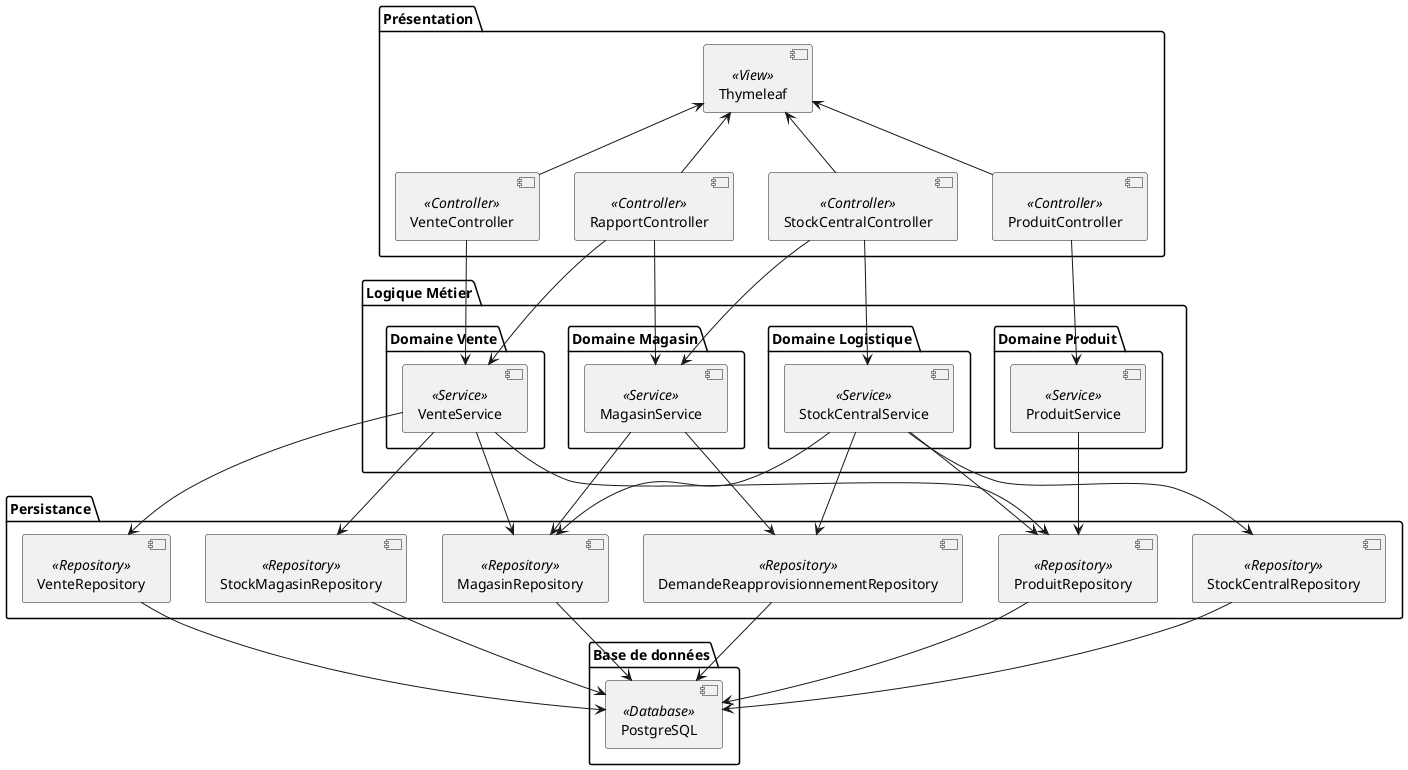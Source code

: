@startuml

package "Présentation" {
  [VenteController] <<Controller>>
  [RapportController] <<Controller>>
  [StockCentralController] <<Controller>>
  [ProduitController] <<Controller>>
  [Thymeleaf] <<View>>
}

package "Logique Métier" {
  package "Domaine Magasin" {
    [MagasinService] <<Service>>
  }
  package "Domaine Logistique" {
    [StockCentralService] <<Service>>
  }
  package "Domaine Vente" {
    [VenteService] <<Service>>
  }
  package "Domaine Produit" {
    [ProduitService] <<Service>>
  }
}

package "Persistance" {
  [MagasinRepository] <<Repository>>
  [VenteRepository] <<Repository>>
  [StockCentralRepository] <<Repository>>
  [DemandeReapprovisionnementRepository] <<Repository>>
  [ProduitRepository] <<Repository>>
  [StockMagasinRepository] <<Repository>>
}
package "Base de données" {
  [PostgreSQL] <<Database>>
}
[VenteController] -up-> [Thymeleaf]
[RapportController] -up-> [Thymeleaf]
[StockCentralController] -up-> [Thymeleaf]
[ProduitController] -up-> [Thymeleaf]

[VenteController] --> [VenteService]
[RapportController] --> [MagasinService]
[StockCentralController] --> [MagasinService]
[RapportController] --> [VenteService]
[StockCentralController] --> [StockCentralService]
[ProduitController] --> [ProduitService]


[MagasinService] --> [MagasinRepository]
[MagasinService] --> [DemandeReapprovisionnementRepository]
[StockCentralService] --> [StockCentralRepository]
[StockCentralService] --> [DemandeReapprovisionnementRepository]
[StockCentralService] --> [ProduitRepository]
[StockCentralService] --> [MagasinRepository]
[VenteService] --> [VenteRepository]
[VenteService] --> [MagasinRepository]
[VenteService] --> [ProduitRepository]
[VenteService] --> [StockMagasinRepository]
[ProduitService] --> [ProduitRepository]

[MagasinRepository] --> [PostgreSQL]
[VenteRepository] --> [PostgreSQL]
[StockCentralRepository] --> [PostgreSQL]
[DemandeReapprovisionnementRepository] --> [PostgreSQL]
[ProduitRepository] --> [PostgreSQL]
[StockMagasinRepository] --> [PostgreSQL]
@enduml
